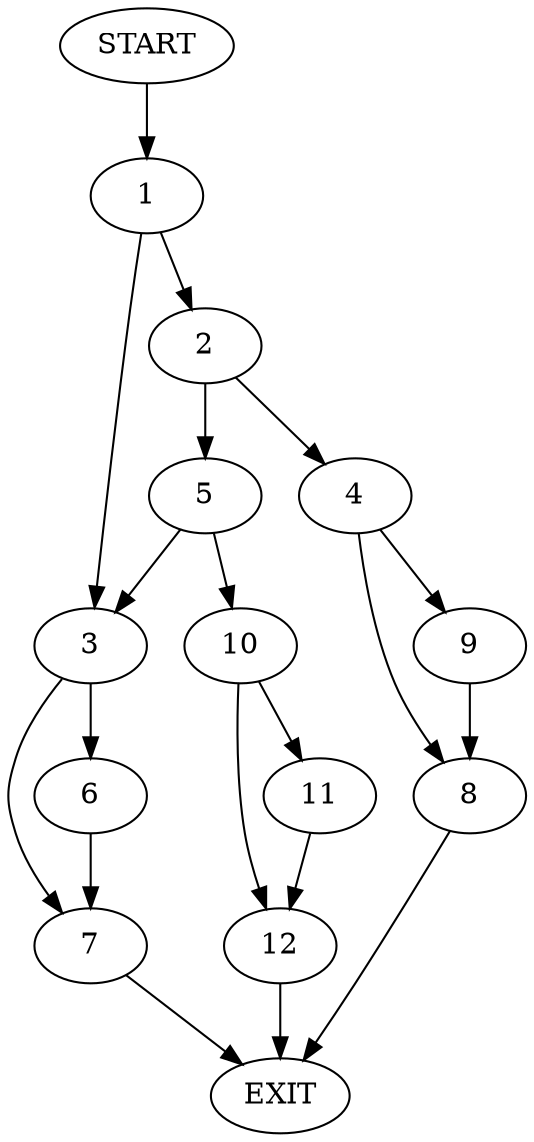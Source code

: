 digraph {
0 [label="START"]
13 [label="EXIT"]
0 -> 1
1 -> 2
1 -> 3
2 -> 4
2 -> 5
3 -> 6
3 -> 7
4 -> 8
4 -> 9
5 -> 3
5 -> 10
9 -> 8
8 -> 13
10 -> 11
10 -> 12
12 -> 13
11 -> 12
7 -> 13
6 -> 7
}
